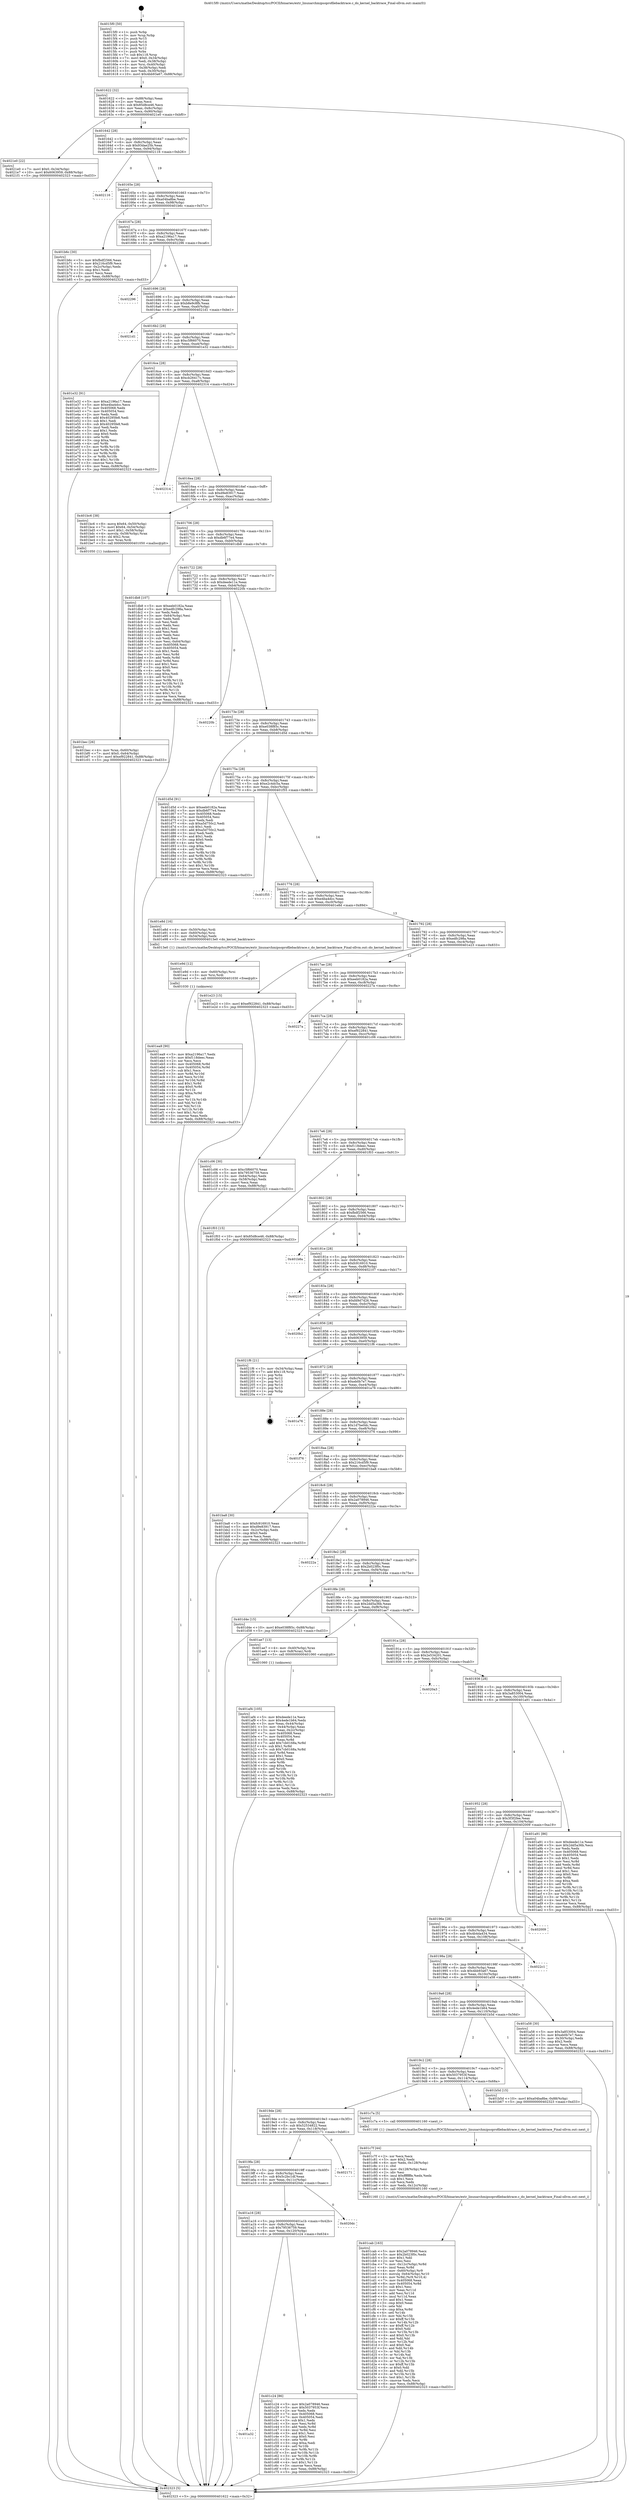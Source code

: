 digraph "0x4015f0" {
  label = "0x4015f0 (/mnt/c/Users/mathe/Desktop/tcc/POCII/binaries/extr_linuxarchmipsoprofilebacktrace.c_do_kernel_backtrace_Final-ollvm.out::main(0))"
  labelloc = "t"
  node[shape=record]

  Entry [label="",width=0.3,height=0.3,shape=circle,fillcolor=black,style=filled]
  "0x401622" [label="{
     0x401622 [32]\l
     | [instrs]\l
     &nbsp;&nbsp;0x401622 \<+6\>: mov -0x88(%rbp),%eax\l
     &nbsp;&nbsp;0x401628 \<+2\>: mov %eax,%ecx\l
     &nbsp;&nbsp;0x40162a \<+6\>: sub $0x85d8ce46,%ecx\l
     &nbsp;&nbsp;0x401630 \<+6\>: mov %eax,-0x8c(%rbp)\l
     &nbsp;&nbsp;0x401636 \<+6\>: mov %ecx,-0x90(%rbp)\l
     &nbsp;&nbsp;0x40163c \<+6\>: je 00000000004021e0 \<main+0xbf0\>\l
  }"]
  "0x4021e0" [label="{
     0x4021e0 [22]\l
     | [instrs]\l
     &nbsp;&nbsp;0x4021e0 \<+7\>: movl $0x0,-0x34(%rbp)\l
     &nbsp;&nbsp;0x4021e7 \<+10\>: movl $0x6063959,-0x88(%rbp)\l
     &nbsp;&nbsp;0x4021f1 \<+5\>: jmp 0000000000402323 \<main+0xd33\>\l
  }"]
  "0x401642" [label="{
     0x401642 [28]\l
     | [instrs]\l
     &nbsp;&nbsp;0x401642 \<+5\>: jmp 0000000000401647 \<main+0x57\>\l
     &nbsp;&nbsp;0x401647 \<+6\>: mov -0x8c(%rbp),%eax\l
     &nbsp;&nbsp;0x40164d \<+5\>: sub $0x93dae25b,%eax\l
     &nbsp;&nbsp;0x401652 \<+6\>: mov %eax,-0x94(%rbp)\l
     &nbsp;&nbsp;0x401658 \<+6\>: je 0000000000402116 \<main+0xb26\>\l
  }"]
  Exit [label="",width=0.3,height=0.3,shape=circle,fillcolor=black,style=filled,peripheries=2]
  "0x402116" [label="{
     0x402116\l
  }", style=dashed]
  "0x40165e" [label="{
     0x40165e [28]\l
     | [instrs]\l
     &nbsp;&nbsp;0x40165e \<+5\>: jmp 0000000000401663 \<main+0x73\>\l
     &nbsp;&nbsp;0x401663 \<+6\>: mov -0x8c(%rbp),%eax\l
     &nbsp;&nbsp;0x401669 \<+5\>: sub $0xa04ba8be,%eax\l
     &nbsp;&nbsp;0x40166e \<+6\>: mov %eax,-0x98(%rbp)\l
     &nbsp;&nbsp;0x401674 \<+6\>: je 0000000000401b6c \<main+0x57c\>\l
  }"]
  "0x401ea9" [label="{
     0x401ea9 [90]\l
     | [instrs]\l
     &nbsp;&nbsp;0x401ea9 \<+5\>: mov $0xa2196a17,%edx\l
     &nbsp;&nbsp;0x401eae \<+5\>: mov $0xf118deec,%eax\l
     &nbsp;&nbsp;0x401eb3 \<+2\>: xor %ecx,%ecx\l
     &nbsp;&nbsp;0x401eb5 \<+8\>: mov 0x405068,%r8d\l
     &nbsp;&nbsp;0x401ebd \<+8\>: mov 0x405054,%r9d\l
     &nbsp;&nbsp;0x401ec5 \<+3\>: sub $0x1,%ecx\l
     &nbsp;&nbsp;0x401ec8 \<+3\>: mov %r8d,%r10d\l
     &nbsp;&nbsp;0x401ecb \<+3\>: add %ecx,%r10d\l
     &nbsp;&nbsp;0x401ece \<+4\>: imul %r10d,%r8d\l
     &nbsp;&nbsp;0x401ed2 \<+4\>: and $0x1,%r8d\l
     &nbsp;&nbsp;0x401ed6 \<+4\>: cmp $0x0,%r8d\l
     &nbsp;&nbsp;0x401eda \<+4\>: sete %r11b\l
     &nbsp;&nbsp;0x401ede \<+4\>: cmp $0xa,%r9d\l
     &nbsp;&nbsp;0x401ee2 \<+3\>: setl %bl\l
     &nbsp;&nbsp;0x401ee5 \<+3\>: mov %r11b,%r14b\l
     &nbsp;&nbsp;0x401ee8 \<+3\>: and %bl,%r14b\l
     &nbsp;&nbsp;0x401eeb \<+3\>: xor %bl,%r11b\l
     &nbsp;&nbsp;0x401eee \<+3\>: or %r11b,%r14b\l
     &nbsp;&nbsp;0x401ef1 \<+4\>: test $0x1,%r14b\l
     &nbsp;&nbsp;0x401ef5 \<+3\>: cmovne %eax,%edx\l
     &nbsp;&nbsp;0x401ef8 \<+6\>: mov %edx,-0x88(%rbp)\l
     &nbsp;&nbsp;0x401efe \<+5\>: jmp 0000000000402323 \<main+0xd33\>\l
  }"]
  "0x401b6c" [label="{
     0x401b6c [30]\l
     | [instrs]\l
     &nbsp;&nbsp;0x401b6c \<+5\>: mov $0xfbdf2566,%eax\l
     &nbsp;&nbsp;0x401b71 \<+5\>: mov $0x216cd5f9,%ecx\l
     &nbsp;&nbsp;0x401b76 \<+3\>: mov -0x2c(%rbp),%edx\l
     &nbsp;&nbsp;0x401b79 \<+3\>: cmp $0x1,%edx\l
     &nbsp;&nbsp;0x401b7c \<+3\>: cmovl %ecx,%eax\l
     &nbsp;&nbsp;0x401b7f \<+6\>: mov %eax,-0x88(%rbp)\l
     &nbsp;&nbsp;0x401b85 \<+5\>: jmp 0000000000402323 \<main+0xd33\>\l
  }"]
  "0x40167a" [label="{
     0x40167a [28]\l
     | [instrs]\l
     &nbsp;&nbsp;0x40167a \<+5\>: jmp 000000000040167f \<main+0x8f\>\l
     &nbsp;&nbsp;0x40167f \<+6\>: mov -0x8c(%rbp),%eax\l
     &nbsp;&nbsp;0x401685 \<+5\>: sub $0xa2196a17,%eax\l
     &nbsp;&nbsp;0x40168a \<+6\>: mov %eax,-0x9c(%rbp)\l
     &nbsp;&nbsp;0x401690 \<+6\>: je 0000000000402296 \<main+0xca6\>\l
  }"]
  "0x401e9d" [label="{
     0x401e9d [12]\l
     | [instrs]\l
     &nbsp;&nbsp;0x401e9d \<+4\>: mov -0x60(%rbp),%rsi\l
     &nbsp;&nbsp;0x401ea1 \<+3\>: mov %rsi,%rdi\l
     &nbsp;&nbsp;0x401ea4 \<+5\>: call 0000000000401030 \<free@plt\>\l
     | [calls]\l
     &nbsp;&nbsp;0x401030 \{1\} (unknown)\l
  }"]
  "0x402296" [label="{
     0x402296\l
  }", style=dashed]
  "0x401696" [label="{
     0x401696 [28]\l
     | [instrs]\l
     &nbsp;&nbsp;0x401696 \<+5\>: jmp 000000000040169b \<main+0xab\>\l
     &nbsp;&nbsp;0x40169b \<+6\>: mov -0x8c(%rbp),%eax\l
     &nbsp;&nbsp;0x4016a1 \<+5\>: sub $0xb8e9c8fb,%eax\l
     &nbsp;&nbsp;0x4016a6 \<+6\>: mov %eax,-0xa0(%rbp)\l
     &nbsp;&nbsp;0x4016ac \<+6\>: je 00000000004021d1 \<main+0xbe1\>\l
  }"]
  "0x401cab" [label="{
     0x401cab [163]\l
     | [instrs]\l
     &nbsp;&nbsp;0x401cab \<+5\>: mov $0x2a078946,%ecx\l
     &nbsp;&nbsp;0x401cb0 \<+5\>: mov $0x2b023f0c,%edx\l
     &nbsp;&nbsp;0x401cb5 \<+3\>: mov $0x1,%dil\l
     &nbsp;&nbsp;0x401cb8 \<+2\>: xor %esi,%esi\l
     &nbsp;&nbsp;0x401cba \<+7\>: mov -0x12c(%rbp),%r8d\l
     &nbsp;&nbsp;0x401cc1 \<+4\>: imul %eax,%r8d\l
     &nbsp;&nbsp;0x401cc5 \<+4\>: mov -0x60(%rbp),%r9\l
     &nbsp;&nbsp;0x401cc9 \<+4\>: movslq -0x64(%rbp),%r10\l
     &nbsp;&nbsp;0x401ccd \<+4\>: mov %r8d,(%r9,%r10,4)\l
     &nbsp;&nbsp;0x401cd1 \<+7\>: mov 0x405068,%eax\l
     &nbsp;&nbsp;0x401cd8 \<+8\>: mov 0x405054,%r8d\l
     &nbsp;&nbsp;0x401ce0 \<+3\>: sub $0x1,%esi\l
     &nbsp;&nbsp;0x401ce3 \<+3\>: mov %eax,%r11d\l
     &nbsp;&nbsp;0x401ce6 \<+3\>: add %esi,%r11d\l
     &nbsp;&nbsp;0x401ce9 \<+4\>: imul %r11d,%eax\l
     &nbsp;&nbsp;0x401ced \<+3\>: and $0x1,%eax\l
     &nbsp;&nbsp;0x401cf0 \<+3\>: cmp $0x0,%eax\l
     &nbsp;&nbsp;0x401cf3 \<+3\>: sete %bl\l
     &nbsp;&nbsp;0x401cf6 \<+4\>: cmp $0xa,%r8d\l
     &nbsp;&nbsp;0x401cfa \<+4\>: setl %r14b\l
     &nbsp;&nbsp;0x401cfe \<+3\>: mov %bl,%r15b\l
     &nbsp;&nbsp;0x401d01 \<+4\>: xor $0xff,%r15b\l
     &nbsp;&nbsp;0x401d05 \<+3\>: mov %r14b,%r12b\l
     &nbsp;&nbsp;0x401d08 \<+4\>: xor $0xff,%r12b\l
     &nbsp;&nbsp;0x401d0c \<+4\>: xor $0x0,%dil\l
     &nbsp;&nbsp;0x401d10 \<+3\>: mov %r15b,%r13b\l
     &nbsp;&nbsp;0x401d13 \<+4\>: and $0x0,%r13b\l
     &nbsp;&nbsp;0x401d17 \<+3\>: and %dil,%bl\l
     &nbsp;&nbsp;0x401d1a \<+3\>: mov %r12b,%al\l
     &nbsp;&nbsp;0x401d1d \<+2\>: and $0x0,%al\l
     &nbsp;&nbsp;0x401d1f \<+3\>: and %dil,%r14b\l
     &nbsp;&nbsp;0x401d22 \<+3\>: or %bl,%r13b\l
     &nbsp;&nbsp;0x401d25 \<+3\>: or %r14b,%al\l
     &nbsp;&nbsp;0x401d28 \<+3\>: xor %al,%r13b\l
     &nbsp;&nbsp;0x401d2b \<+3\>: or %r12b,%r15b\l
     &nbsp;&nbsp;0x401d2e \<+4\>: xor $0xff,%r15b\l
     &nbsp;&nbsp;0x401d32 \<+4\>: or $0x0,%dil\l
     &nbsp;&nbsp;0x401d36 \<+3\>: and %dil,%r15b\l
     &nbsp;&nbsp;0x401d39 \<+3\>: or %r15b,%r13b\l
     &nbsp;&nbsp;0x401d3c \<+4\>: test $0x1,%r13b\l
     &nbsp;&nbsp;0x401d40 \<+3\>: cmovne %edx,%ecx\l
     &nbsp;&nbsp;0x401d43 \<+6\>: mov %ecx,-0x88(%rbp)\l
     &nbsp;&nbsp;0x401d49 \<+5\>: jmp 0000000000402323 \<main+0xd33\>\l
  }"]
  "0x4021d1" [label="{
     0x4021d1\l
  }", style=dashed]
  "0x4016b2" [label="{
     0x4016b2 [28]\l
     | [instrs]\l
     &nbsp;&nbsp;0x4016b2 \<+5\>: jmp 00000000004016b7 \<main+0xc7\>\l
     &nbsp;&nbsp;0x4016b7 \<+6\>: mov -0x8c(%rbp),%eax\l
     &nbsp;&nbsp;0x4016bd \<+5\>: sub $0xc5f66070,%eax\l
     &nbsp;&nbsp;0x4016c2 \<+6\>: mov %eax,-0xa4(%rbp)\l
     &nbsp;&nbsp;0x4016c8 \<+6\>: je 0000000000401e32 \<main+0x842\>\l
  }"]
  "0x401c7f" [label="{
     0x401c7f [44]\l
     | [instrs]\l
     &nbsp;&nbsp;0x401c7f \<+2\>: xor %ecx,%ecx\l
     &nbsp;&nbsp;0x401c81 \<+5\>: mov $0x2,%edx\l
     &nbsp;&nbsp;0x401c86 \<+6\>: mov %edx,-0x128(%rbp)\l
     &nbsp;&nbsp;0x401c8c \<+1\>: cltd\l
     &nbsp;&nbsp;0x401c8d \<+6\>: mov -0x128(%rbp),%esi\l
     &nbsp;&nbsp;0x401c93 \<+2\>: idiv %esi\l
     &nbsp;&nbsp;0x401c95 \<+6\>: imul $0xfffffffe,%edx,%edx\l
     &nbsp;&nbsp;0x401c9b \<+3\>: sub $0x1,%ecx\l
     &nbsp;&nbsp;0x401c9e \<+2\>: sub %ecx,%edx\l
     &nbsp;&nbsp;0x401ca0 \<+6\>: mov %edx,-0x12c(%rbp)\l
     &nbsp;&nbsp;0x401ca6 \<+5\>: call 0000000000401160 \<next_i\>\l
     | [calls]\l
     &nbsp;&nbsp;0x401160 \{1\} (/mnt/c/Users/mathe/Desktop/tcc/POCII/binaries/extr_linuxarchmipsoprofilebacktrace.c_do_kernel_backtrace_Final-ollvm.out::next_i)\l
  }"]
  "0x401e32" [label="{
     0x401e32 [91]\l
     | [instrs]\l
     &nbsp;&nbsp;0x401e32 \<+5\>: mov $0xa2196a17,%eax\l
     &nbsp;&nbsp;0x401e37 \<+5\>: mov $0xe4ba4dcc,%ecx\l
     &nbsp;&nbsp;0x401e3c \<+7\>: mov 0x405068,%edx\l
     &nbsp;&nbsp;0x401e43 \<+7\>: mov 0x405054,%esi\l
     &nbsp;&nbsp;0x401e4a \<+2\>: mov %edx,%edi\l
     &nbsp;&nbsp;0x401e4c \<+6\>: add $0x40295fe8,%edi\l
     &nbsp;&nbsp;0x401e52 \<+3\>: sub $0x1,%edi\l
     &nbsp;&nbsp;0x401e55 \<+6\>: sub $0x40295fe8,%edi\l
     &nbsp;&nbsp;0x401e5b \<+3\>: imul %edi,%edx\l
     &nbsp;&nbsp;0x401e5e \<+3\>: and $0x1,%edx\l
     &nbsp;&nbsp;0x401e61 \<+3\>: cmp $0x0,%edx\l
     &nbsp;&nbsp;0x401e64 \<+4\>: sete %r8b\l
     &nbsp;&nbsp;0x401e68 \<+3\>: cmp $0xa,%esi\l
     &nbsp;&nbsp;0x401e6b \<+4\>: setl %r9b\l
     &nbsp;&nbsp;0x401e6f \<+3\>: mov %r8b,%r10b\l
     &nbsp;&nbsp;0x401e72 \<+3\>: and %r9b,%r10b\l
     &nbsp;&nbsp;0x401e75 \<+3\>: xor %r9b,%r8b\l
     &nbsp;&nbsp;0x401e78 \<+3\>: or %r8b,%r10b\l
     &nbsp;&nbsp;0x401e7b \<+4\>: test $0x1,%r10b\l
     &nbsp;&nbsp;0x401e7f \<+3\>: cmovne %ecx,%eax\l
     &nbsp;&nbsp;0x401e82 \<+6\>: mov %eax,-0x88(%rbp)\l
     &nbsp;&nbsp;0x401e88 \<+5\>: jmp 0000000000402323 \<main+0xd33\>\l
  }"]
  "0x4016ce" [label="{
     0x4016ce [28]\l
     | [instrs]\l
     &nbsp;&nbsp;0x4016ce \<+5\>: jmp 00000000004016d3 \<main+0xe3\>\l
     &nbsp;&nbsp;0x4016d3 \<+6\>: mov -0x8c(%rbp),%eax\l
     &nbsp;&nbsp;0x4016d9 \<+5\>: sub $0xcb26417c,%eax\l
     &nbsp;&nbsp;0x4016de \<+6\>: mov %eax,-0xa8(%rbp)\l
     &nbsp;&nbsp;0x4016e4 \<+6\>: je 0000000000402314 \<main+0xd24\>\l
  }"]
  "0x401a32" [label="{
     0x401a32\l
  }", style=dashed]
  "0x402314" [label="{
     0x402314\l
  }", style=dashed]
  "0x4016ea" [label="{
     0x4016ea [28]\l
     | [instrs]\l
     &nbsp;&nbsp;0x4016ea \<+5\>: jmp 00000000004016ef \<main+0xff\>\l
     &nbsp;&nbsp;0x4016ef \<+6\>: mov -0x8c(%rbp),%eax\l
     &nbsp;&nbsp;0x4016f5 \<+5\>: sub $0xd9e83917,%eax\l
     &nbsp;&nbsp;0x4016fa \<+6\>: mov %eax,-0xac(%rbp)\l
     &nbsp;&nbsp;0x401700 \<+6\>: je 0000000000401bc6 \<main+0x5d6\>\l
  }"]
  "0x401c24" [label="{
     0x401c24 [86]\l
     | [instrs]\l
     &nbsp;&nbsp;0x401c24 \<+5\>: mov $0x2a078946,%eax\l
     &nbsp;&nbsp;0x401c29 \<+5\>: mov $0x5037953f,%ecx\l
     &nbsp;&nbsp;0x401c2e \<+2\>: xor %edx,%edx\l
     &nbsp;&nbsp;0x401c30 \<+7\>: mov 0x405068,%esi\l
     &nbsp;&nbsp;0x401c37 \<+7\>: mov 0x405054,%edi\l
     &nbsp;&nbsp;0x401c3e \<+3\>: sub $0x1,%edx\l
     &nbsp;&nbsp;0x401c41 \<+3\>: mov %esi,%r8d\l
     &nbsp;&nbsp;0x401c44 \<+3\>: add %edx,%r8d\l
     &nbsp;&nbsp;0x401c47 \<+4\>: imul %r8d,%esi\l
     &nbsp;&nbsp;0x401c4b \<+3\>: and $0x1,%esi\l
     &nbsp;&nbsp;0x401c4e \<+3\>: cmp $0x0,%esi\l
     &nbsp;&nbsp;0x401c51 \<+4\>: sete %r9b\l
     &nbsp;&nbsp;0x401c55 \<+3\>: cmp $0xa,%edi\l
     &nbsp;&nbsp;0x401c58 \<+4\>: setl %r10b\l
     &nbsp;&nbsp;0x401c5c \<+3\>: mov %r9b,%r11b\l
     &nbsp;&nbsp;0x401c5f \<+3\>: and %r10b,%r11b\l
     &nbsp;&nbsp;0x401c62 \<+3\>: xor %r10b,%r9b\l
     &nbsp;&nbsp;0x401c65 \<+3\>: or %r9b,%r11b\l
     &nbsp;&nbsp;0x401c68 \<+4\>: test $0x1,%r11b\l
     &nbsp;&nbsp;0x401c6c \<+3\>: cmovne %ecx,%eax\l
     &nbsp;&nbsp;0x401c6f \<+6\>: mov %eax,-0x88(%rbp)\l
     &nbsp;&nbsp;0x401c75 \<+5\>: jmp 0000000000402323 \<main+0xd33\>\l
  }"]
  "0x401bc6" [label="{
     0x401bc6 [38]\l
     | [instrs]\l
     &nbsp;&nbsp;0x401bc6 \<+8\>: movq $0x64,-0x50(%rbp)\l
     &nbsp;&nbsp;0x401bce \<+7\>: movl $0x64,-0x54(%rbp)\l
     &nbsp;&nbsp;0x401bd5 \<+7\>: movl $0x1,-0x58(%rbp)\l
     &nbsp;&nbsp;0x401bdc \<+4\>: movslq -0x58(%rbp),%rax\l
     &nbsp;&nbsp;0x401be0 \<+4\>: shl $0x2,%rax\l
     &nbsp;&nbsp;0x401be4 \<+3\>: mov %rax,%rdi\l
     &nbsp;&nbsp;0x401be7 \<+5\>: call 0000000000401050 \<malloc@plt\>\l
     | [calls]\l
     &nbsp;&nbsp;0x401050 \{1\} (unknown)\l
  }"]
  "0x401706" [label="{
     0x401706 [28]\l
     | [instrs]\l
     &nbsp;&nbsp;0x401706 \<+5\>: jmp 000000000040170b \<main+0x11b\>\l
     &nbsp;&nbsp;0x40170b \<+6\>: mov -0x8c(%rbp),%eax\l
     &nbsp;&nbsp;0x401711 \<+5\>: sub $0xdb6f77e4,%eax\l
     &nbsp;&nbsp;0x401716 \<+6\>: mov %eax,-0xb0(%rbp)\l
     &nbsp;&nbsp;0x40171c \<+6\>: je 0000000000401db8 \<main+0x7c8\>\l
  }"]
  "0x401a16" [label="{
     0x401a16 [28]\l
     | [instrs]\l
     &nbsp;&nbsp;0x401a16 \<+5\>: jmp 0000000000401a1b \<main+0x42b\>\l
     &nbsp;&nbsp;0x401a1b \<+6\>: mov -0x8c(%rbp),%eax\l
     &nbsp;&nbsp;0x401a21 \<+5\>: sub $0x79536759,%eax\l
     &nbsp;&nbsp;0x401a26 \<+6\>: mov %eax,-0x120(%rbp)\l
     &nbsp;&nbsp;0x401a2c \<+6\>: je 0000000000401c24 \<main+0x634\>\l
  }"]
  "0x401db8" [label="{
     0x401db8 [107]\l
     | [instrs]\l
     &nbsp;&nbsp;0x401db8 \<+5\>: mov $0xeeb0182a,%eax\l
     &nbsp;&nbsp;0x401dbd \<+5\>: mov $0xedfc298a,%ecx\l
     &nbsp;&nbsp;0x401dc2 \<+2\>: xor %edx,%edx\l
     &nbsp;&nbsp;0x401dc4 \<+3\>: mov -0x64(%rbp),%esi\l
     &nbsp;&nbsp;0x401dc7 \<+2\>: mov %edx,%edi\l
     &nbsp;&nbsp;0x401dc9 \<+2\>: sub %esi,%edi\l
     &nbsp;&nbsp;0x401dcb \<+2\>: mov %edx,%esi\l
     &nbsp;&nbsp;0x401dcd \<+3\>: sub $0x1,%esi\l
     &nbsp;&nbsp;0x401dd0 \<+2\>: add %esi,%edi\l
     &nbsp;&nbsp;0x401dd2 \<+2\>: mov %edx,%esi\l
     &nbsp;&nbsp;0x401dd4 \<+2\>: sub %edi,%esi\l
     &nbsp;&nbsp;0x401dd6 \<+3\>: mov %esi,-0x64(%rbp)\l
     &nbsp;&nbsp;0x401dd9 \<+7\>: mov 0x405068,%esi\l
     &nbsp;&nbsp;0x401de0 \<+7\>: mov 0x405054,%edi\l
     &nbsp;&nbsp;0x401de7 \<+3\>: sub $0x1,%edx\l
     &nbsp;&nbsp;0x401dea \<+3\>: mov %esi,%r8d\l
     &nbsp;&nbsp;0x401ded \<+3\>: add %edx,%r8d\l
     &nbsp;&nbsp;0x401df0 \<+4\>: imul %r8d,%esi\l
     &nbsp;&nbsp;0x401df4 \<+3\>: and $0x1,%esi\l
     &nbsp;&nbsp;0x401df7 \<+3\>: cmp $0x0,%esi\l
     &nbsp;&nbsp;0x401dfa \<+4\>: sete %r9b\l
     &nbsp;&nbsp;0x401dfe \<+3\>: cmp $0xa,%edi\l
     &nbsp;&nbsp;0x401e01 \<+4\>: setl %r10b\l
     &nbsp;&nbsp;0x401e05 \<+3\>: mov %r9b,%r11b\l
     &nbsp;&nbsp;0x401e08 \<+3\>: and %r10b,%r11b\l
     &nbsp;&nbsp;0x401e0b \<+3\>: xor %r10b,%r9b\l
     &nbsp;&nbsp;0x401e0e \<+3\>: or %r9b,%r11b\l
     &nbsp;&nbsp;0x401e11 \<+4\>: test $0x1,%r11b\l
     &nbsp;&nbsp;0x401e15 \<+3\>: cmovne %ecx,%eax\l
     &nbsp;&nbsp;0x401e18 \<+6\>: mov %eax,-0x88(%rbp)\l
     &nbsp;&nbsp;0x401e1e \<+5\>: jmp 0000000000402323 \<main+0xd33\>\l
  }"]
  "0x401722" [label="{
     0x401722 [28]\l
     | [instrs]\l
     &nbsp;&nbsp;0x401722 \<+5\>: jmp 0000000000401727 \<main+0x137\>\l
     &nbsp;&nbsp;0x401727 \<+6\>: mov -0x8c(%rbp),%eax\l
     &nbsp;&nbsp;0x40172d \<+5\>: sub $0xdeede11e,%eax\l
     &nbsp;&nbsp;0x401732 \<+6\>: mov %eax,-0xb4(%rbp)\l
     &nbsp;&nbsp;0x401738 \<+6\>: je 000000000040220b \<main+0xc1b\>\l
  }"]
  "0x4020dc" [label="{
     0x4020dc\l
  }", style=dashed]
  "0x40220b" [label="{
     0x40220b\l
  }", style=dashed]
  "0x40173e" [label="{
     0x40173e [28]\l
     | [instrs]\l
     &nbsp;&nbsp;0x40173e \<+5\>: jmp 0000000000401743 \<main+0x153\>\l
     &nbsp;&nbsp;0x401743 \<+6\>: mov -0x8c(%rbp),%eax\l
     &nbsp;&nbsp;0x401749 \<+5\>: sub $0xe038f85c,%eax\l
     &nbsp;&nbsp;0x40174e \<+6\>: mov %eax,-0xb8(%rbp)\l
     &nbsp;&nbsp;0x401754 \<+6\>: je 0000000000401d5d \<main+0x76d\>\l
  }"]
  "0x4019fa" [label="{
     0x4019fa [28]\l
     | [instrs]\l
     &nbsp;&nbsp;0x4019fa \<+5\>: jmp 00000000004019ff \<main+0x40f\>\l
     &nbsp;&nbsp;0x4019ff \<+6\>: mov -0x8c(%rbp),%eax\l
     &nbsp;&nbsp;0x401a05 \<+5\>: sub $0x5c2bc1df,%eax\l
     &nbsp;&nbsp;0x401a0a \<+6\>: mov %eax,-0x11c(%rbp)\l
     &nbsp;&nbsp;0x401a10 \<+6\>: je 00000000004020dc \<main+0xaec\>\l
  }"]
  "0x401d5d" [label="{
     0x401d5d [91]\l
     | [instrs]\l
     &nbsp;&nbsp;0x401d5d \<+5\>: mov $0xeeb0182a,%eax\l
     &nbsp;&nbsp;0x401d62 \<+5\>: mov $0xdb6f77e4,%ecx\l
     &nbsp;&nbsp;0x401d67 \<+7\>: mov 0x405068,%edx\l
     &nbsp;&nbsp;0x401d6e \<+7\>: mov 0x405054,%esi\l
     &nbsp;&nbsp;0x401d75 \<+2\>: mov %edx,%edi\l
     &nbsp;&nbsp;0x401d77 \<+6\>: sub $0xa5d750c2,%edi\l
     &nbsp;&nbsp;0x401d7d \<+3\>: sub $0x1,%edi\l
     &nbsp;&nbsp;0x401d80 \<+6\>: add $0xa5d750c2,%edi\l
     &nbsp;&nbsp;0x401d86 \<+3\>: imul %edi,%edx\l
     &nbsp;&nbsp;0x401d89 \<+3\>: and $0x1,%edx\l
     &nbsp;&nbsp;0x401d8c \<+3\>: cmp $0x0,%edx\l
     &nbsp;&nbsp;0x401d8f \<+4\>: sete %r8b\l
     &nbsp;&nbsp;0x401d93 \<+3\>: cmp $0xa,%esi\l
     &nbsp;&nbsp;0x401d96 \<+4\>: setl %r9b\l
     &nbsp;&nbsp;0x401d9a \<+3\>: mov %r8b,%r10b\l
     &nbsp;&nbsp;0x401d9d \<+3\>: and %r9b,%r10b\l
     &nbsp;&nbsp;0x401da0 \<+3\>: xor %r9b,%r8b\l
     &nbsp;&nbsp;0x401da3 \<+3\>: or %r8b,%r10b\l
     &nbsp;&nbsp;0x401da6 \<+4\>: test $0x1,%r10b\l
     &nbsp;&nbsp;0x401daa \<+3\>: cmovne %ecx,%eax\l
     &nbsp;&nbsp;0x401dad \<+6\>: mov %eax,-0x88(%rbp)\l
     &nbsp;&nbsp;0x401db3 \<+5\>: jmp 0000000000402323 \<main+0xd33\>\l
  }"]
  "0x40175a" [label="{
     0x40175a [28]\l
     | [instrs]\l
     &nbsp;&nbsp;0x40175a \<+5\>: jmp 000000000040175f \<main+0x16f\>\l
     &nbsp;&nbsp;0x40175f \<+6\>: mov -0x8c(%rbp),%eax\l
     &nbsp;&nbsp;0x401765 \<+5\>: sub $0xe2c4dc5a,%eax\l
     &nbsp;&nbsp;0x40176a \<+6\>: mov %eax,-0xbc(%rbp)\l
     &nbsp;&nbsp;0x401770 \<+6\>: je 0000000000401f55 \<main+0x965\>\l
  }"]
  "0x402171" [label="{
     0x402171\l
  }", style=dashed]
  "0x401f55" [label="{
     0x401f55\l
  }", style=dashed]
  "0x401776" [label="{
     0x401776 [28]\l
     | [instrs]\l
     &nbsp;&nbsp;0x401776 \<+5\>: jmp 000000000040177b \<main+0x18b\>\l
     &nbsp;&nbsp;0x40177b \<+6\>: mov -0x8c(%rbp),%eax\l
     &nbsp;&nbsp;0x401781 \<+5\>: sub $0xe4ba4dcc,%eax\l
     &nbsp;&nbsp;0x401786 \<+6\>: mov %eax,-0xc0(%rbp)\l
     &nbsp;&nbsp;0x40178c \<+6\>: je 0000000000401e8d \<main+0x89d\>\l
  }"]
  "0x4019de" [label="{
     0x4019de [28]\l
     | [instrs]\l
     &nbsp;&nbsp;0x4019de \<+5\>: jmp 00000000004019e3 \<main+0x3f3\>\l
     &nbsp;&nbsp;0x4019e3 \<+6\>: mov -0x8c(%rbp),%eax\l
     &nbsp;&nbsp;0x4019e9 \<+5\>: sub $0x52534822,%eax\l
     &nbsp;&nbsp;0x4019ee \<+6\>: mov %eax,-0x118(%rbp)\l
     &nbsp;&nbsp;0x4019f4 \<+6\>: je 0000000000402171 \<main+0xb81\>\l
  }"]
  "0x401e8d" [label="{
     0x401e8d [16]\l
     | [instrs]\l
     &nbsp;&nbsp;0x401e8d \<+4\>: mov -0x50(%rbp),%rdi\l
     &nbsp;&nbsp;0x401e91 \<+4\>: mov -0x60(%rbp),%rsi\l
     &nbsp;&nbsp;0x401e95 \<+3\>: mov -0x54(%rbp),%edx\l
     &nbsp;&nbsp;0x401e98 \<+5\>: call 00000000004013e0 \<do_kernel_backtrace\>\l
     | [calls]\l
     &nbsp;&nbsp;0x4013e0 \{1\} (/mnt/c/Users/mathe/Desktop/tcc/POCII/binaries/extr_linuxarchmipsoprofilebacktrace.c_do_kernel_backtrace_Final-ollvm.out::do_kernel_backtrace)\l
  }"]
  "0x401792" [label="{
     0x401792 [28]\l
     | [instrs]\l
     &nbsp;&nbsp;0x401792 \<+5\>: jmp 0000000000401797 \<main+0x1a7\>\l
     &nbsp;&nbsp;0x401797 \<+6\>: mov -0x8c(%rbp),%eax\l
     &nbsp;&nbsp;0x40179d \<+5\>: sub $0xedfc298a,%eax\l
     &nbsp;&nbsp;0x4017a2 \<+6\>: mov %eax,-0xc4(%rbp)\l
     &nbsp;&nbsp;0x4017a8 \<+6\>: je 0000000000401e23 \<main+0x833\>\l
  }"]
  "0x401c7a" [label="{
     0x401c7a [5]\l
     | [instrs]\l
     &nbsp;&nbsp;0x401c7a \<+5\>: call 0000000000401160 \<next_i\>\l
     | [calls]\l
     &nbsp;&nbsp;0x401160 \{1\} (/mnt/c/Users/mathe/Desktop/tcc/POCII/binaries/extr_linuxarchmipsoprofilebacktrace.c_do_kernel_backtrace_Final-ollvm.out::next_i)\l
  }"]
  "0x401e23" [label="{
     0x401e23 [15]\l
     | [instrs]\l
     &nbsp;&nbsp;0x401e23 \<+10\>: movl $0xef922841,-0x88(%rbp)\l
     &nbsp;&nbsp;0x401e2d \<+5\>: jmp 0000000000402323 \<main+0xd33\>\l
  }"]
  "0x4017ae" [label="{
     0x4017ae [28]\l
     | [instrs]\l
     &nbsp;&nbsp;0x4017ae \<+5\>: jmp 00000000004017b3 \<main+0x1c3\>\l
     &nbsp;&nbsp;0x4017b3 \<+6\>: mov -0x8c(%rbp),%eax\l
     &nbsp;&nbsp;0x4017b9 \<+5\>: sub $0xeeb0182a,%eax\l
     &nbsp;&nbsp;0x4017be \<+6\>: mov %eax,-0xc8(%rbp)\l
     &nbsp;&nbsp;0x4017c4 \<+6\>: je 000000000040227a \<main+0xc8a\>\l
  }"]
  "0x401bec" [label="{
     0x401bec [26]\l
     | [instrs]\l
     &nbsp;&nbsp;0x401bec \<+4\>: mov %rax,-0x60(%rbp)\l
     &nbsp;&nbsp;0x401bf0 \<+7\>: movl $0x0,-0x64(%rbp)\l
     &nbsp;&nbsp;0x401bf7 \<+10\>: movl $0xef922841,-0x88(%rbp)\l
     &nbsp;&nbsp;0x401c01 \<+5\>: jmp 0000000000402323 \<main+0xd33\>\l
  }"]
  "0x40227a" [label="{
     0x40227a\l
  }", style=dashed]
  "0x4017ca" [label="{
     0x4017ca [28]\l
     | [instrs]\l
     &nbsp;&nbsp;0x4017ca \<+5\>: jmp 00000000004017cf \<main+0x1df\>\l
     &nbsp;&nbsp;0x4017cf \<+6\>: mov -0x8c(%rbp),%eax\l
     &nbsp;&nbsp;0x4017d5 \<+5\>: sub $0xef922841,%eax\l
     &nbsp;&nbsp;0x4017da \<+6\>: mov %eax,-0xcc(%rbp)\l
     &nbsp;&nbsp;0x4017e0 \<+6\>: je 0000000000401c06 \<main+0x616\>\l
  }"]
  "0x4019c2" [label="{
     0x4019c2 [28]\l
     | [instrs]\l
     &nbsp;&nbsp;0x4019c2 \<+5\>: jmp 00000000004019c7 \<main+0x3d7\>\l
     &nbsp;&nbsp;0x4019c7 \<+6\>: mov -0x8c(%rbp),%eax\l
     &nbsp;&nbsp;0x4019cd \<+5\>: sub $0x5037953f,%eax\l
     &nbsp;&nbsp;0x4019d2 \<+6\>: mov %eax,-0x114(%rbp)\l
     &nbsp;&nbsp;0x4019d8 \<+6\>: je 0000000000401c7a \<main+0x68a\>\l
  }"]
  "0x401c06" [label="{
     0x401c06 [30]\l
     | [instrs]\l
     &nbsp;&nbsp;0x401c06 \<+5\>: mov $0xc5f66070,%eax\l
     &nbsp;&nbsp;0x401c0b \<+5\>: mov $0x79536759,%ecx\l
     &nbsp;&nbsp;0x401c10 \<+3\>: mov -0x64(%rbp),%edx\l
     &nbsp;&nbsp;0x401c13 \<+3\>: cmp -0x58(%rbp),%edx\l
     &nbsp;&nbsp;0x401c16 \<+3\>: cmovl %ecx,%eax\l
     &nbsp;&nbsp;0x401c19 \<+6\>: mov %eax,-0x88(%rbp)\l
     &nbsp;&nbsp;0x401c1f \<+5\>: jmp 0000000000402323 \<main+0xd33\>\l
  }"]
  "0x4017e6" [label="{
     0x4017e6 [28]\l
     | [instrs]\l
     &nbsp;&nbsp;0x4017e6 \<+5\>: jmp 00000000004017eb \<main+0x1fb\>\l
     &nbsp;&nbsp;0x4017eb \<+6\>: mov -0x8c(%rbp),%eax\l
     &nbsp;&nbsp;0x4017f1 \<+5\>: sub $0xf118deec,%eax\l
     &nbsp;&nbsp;0x4017f6 \<+6\>: mov %eax,-0xd0(%rbp)\l
     &nbsp;&nbsp;0x4017fc \<+6\>: je 0000000000401f03 \<main+0x913\>\l
  }"]
  "0x401b5d" [label="{
     0x401b5d [15]\l
     | [instrs]\l
     &nbsp;&nbsp;0x401b5d \<+10\>: movl $0xa04ba8be,-0x88(%rbp)\l
     &nbsp;&nbsp;0x401b67 \<+5\>: jmp 0000000000402323 \<main+0xd33\>\l
  }"]
  "0x401f03" [label="{
     0x401f03 [15]\l
     | [instrs]\l
     &nbsp;&nbsp;0x401f03 \<+10\>: movl $0x85d8ce46,-0x88(%rbp)\l
     &nbsp;&nbsp;0x401f0d \<+5\>: jmp 0000000000402323 \<main+0xd33\>\l
  }"]
  "0x401802" [label="{
     0x401802 [28]\l
     | [instrs]\l
     &nbsp;&nbsp;0x401802 \<+5\>: jmp 0000000000401807 \<main+0x217\>\l
     &nbsp;&nbsp;0x401807 \<+6\>: mov -0x8c(%rbp),%eax\l
     &nbsp;&nbsp;0x40180d \<+5\>: sub $0xfbdf2566,%eax\l
     &nbsp;&nbsp;0x401812 \<+6\>: mov %eax,-0xd4(%rbp)\l
     &nbsp;&nbsp;0x401818 \<+6\>: je 0000000000401b8a \<main+0x59a\>\l
  }"]
  "0x401af4" [label="{
     0x401af4 [105]\l
     | [instrs]\l
     &nbsp;&nbsp;0x401af4 \<+5\>: mov $0xdeede11e,%ecx\l
     &nbsp;&nbsp;0x401af9 \<+5\>: mov $0x4ede1b64,%edx\l
     &nbsp;&nbsp;0x401afe \<+3\>: mov %eax,-0x44(%rbp)\l
     &nbsp;&nbsp;0x401b01 \<+3\>: mov -0x44(%rbp),%eax\l
     &nbsp;&nbsp;0x401b04 \<+3\>: mov %eax,-0x2c(%rbp)\l
     &nbsp;&nbsp;0x401b07 \<+7\>: mov 0x405068,%eax\l
     &nbsp;&nbsp;0x401b0e \<+7\>: mov 0x405054,%esi\l
     &nbsp;&nbsp;0x401b15 \<+3\>: mov %eax,%r8d\l
     &nbsp;&nbsp;0x401b18 \<+7\>: add $0x7cb0168a,%r8d\l
     &nbsp;&nbsp;0x401b1f \<+4\>: sub $0x1,%r8d\l
     &nbsp;&nbsp;0x401b23 \<+7\>: sub $0x7cb0168a,%r8d\l
     &nbsp;&nbsp;0x401b2a \<+4\>: imul %r8d,%eax\l
     &nbsp;&nbsp;0x401b2e \<+3\>: and $0x1,%eax\l
     &nbsp;&nbsp;0x401b31 \<+3\>: cmp $0x0,%eax\l
     &nbsp;&nbsp;0x401b34 \<+4\>: sete %r9b\l
     &nbsp;&nbsp;0x401b38 \<+3\>: cmp $0xa,%esi\l
     &nbsp;&nbsp;0x401b3b \<+4\>: setl %r10b\l
     &nbsp;&nbsp;0x401b3f \<+3\>: mov %r9b,%r11b\l
     &nbsp;&nbsp;0x401b42 \<+3\>: and %r10b,%r11b\l
     &nbsp;&nbsp;0x401b45 \<+3\>: xor %r10b,%r9b\l
     &nbsp;&nbsp;0x401b48 \<+3\>: or %r9b,%r11b\l
     &nbsp;&nbsp;0x401b4b \<+4\>: test $0x1,%r11b\l
     &nbsp;&nbsp;0x401b4f \<+3\>: cmovne %edx,%ecx\l
     &nbsp;&nbsp;0x401b52 \<+6\>: mov %ecx,-0x88(%rbp)\l
     &nbsp;&nbsp;0x401b58 \<+5\>: jmp 0000000000402323 \<main+0xd33\>\l
  }"]
  "0x401b8a" [label="{
     0x401b8a\l
  }", style=dashed]
  "0x40181e" [label="{
     0x40181e [28]\l
     | [instrs]\l
     &nbsp;&nbsp;0x40181e \<+5\>: jmp 0000000000401823 \<main+0x233\>\l
     &nbsp;&nbsp;0x401823 \<+6\>: mov -0x8c(%rbp),%eax\l
     &nbsp;&nbsp;0x401829 \<+5\>: sub $0xfc916910,%eax\l
     &nbsp;&nbsp;0x40182e \<+6\>: mov %eax,-0xd8(%rbp)\l
     &nbsp;&nbsp;0x401834 \<+6\>: je 0000000000402107 \<main+0xb17\>\l
  }"]
  "0x4015f0" [label="{
     0x4015f0 [50]\l
     | [instrs]\l
     &nbsp;&nbsp;0x4015f0 \<+1\>: push %rbp\l
     &nbsp;&nbsp;0x4015f1 \<+3\>: mov %rsp,%rbp\l
     &nbsp;&nbsp;0x4015f4 \<+2\>: push %r15\l
     &nbsp;&nbsp;0x4015f6 \<+2\>: push %r14\l
     &nbsp;&nbsp;0x4015f8 \<+2\>: push %r13\l
     &nbsp;&nbsp;0x4015fa \<+2\>: push %r12\l
     &nbsp;&nbsp;0x4015fc \<+1\>: push %rbx\l
     &nbsp;&nbsp;0x4015fd \<+7\>: sub $0x118,%rsp\l
     &nbsp;&nbsp;0x401604 \<+7\>: movl $0x0,-0x34(%rbp)\l
     &nbsp;&nbsp;0x40160b \<+3\>: mov %edi,-0x38(%rbp)\l
     &nbsp;&nbsp;0x40160e \<+4\>: mov %rsi,-0x40(%rbp)\l
     &nbsp;&nbsp;0x401612 \<+3\>: mov -0x38(%rbp),%edi\l
     &nbsp;&nbsp;0x401615 \<+3\>: mov %edi,-0x30(%rbp)\l
     &nbsp;&nbsp;0x401618 \<+10\>: movl $0x4bb93a67,-0x88(%rbp)\l
  }"]
  "0x402107" [label="{
     0x402107\l
  }", style=dashed]
  "0x40183a" [label="{
     0x40183a [28]\l
     | [instrs]\l
     &nbsp;&nbsp;0x40183a \<+5\>: jmp 000000000040183f \<main+0x24f\>\l
     &nbsp;&nbsp;0x40183f \<+6\>: mov -0x8c(%rbp),%eax\l
     &nbsp;&nbsp;0x401845 \<+5\>: sub $0xfd9d7426,%eax\l
     &nbsp;&nbsp;0x40184a \<+6\>: mov %eax,-0xdc(%rbp)\l
     &nbsp;&nbsp;0x401850 \<+6\>: je 00000000004020b2 \<main+0xac2\>\l
  }"]
  "0x402323" [label="{
     0x402323 [5]\l
     | [instrs]\l
     &nbsp;&nbsp;0x402323 \<+5\>: jmp 0000000000401622 \<main+0x32\>\l
  }"]
  "0x4020b2" [label="{
     0x4020b2\l
  }", style=dashed]
  "0x401856" [label="{
     0x401856 [28]\l
     | [instrs]\l
     &nbsp;&nbsp;0x401856 \<+5\>: jmp 000000000040185b \<main+0x26b\>\l
     &nbsp;&nbsp;0x40185b \<+6\>: mov -0x8c(%rbp),%eax\l
     &nbsp;&nbsp;0x401861 \<+5\>: sub $0x6063959,%eax\l
     &nbsp;&nbsp;0x401866 \<+6\>: mov %eax,-0xe0(%rbp)\l
     &nbsp;&nbsp;0x40186c \<+6\>: je 00000000004021f6 \<main+0xc06\>\l
  }"]
  "0x4019a6" [label="{
     0x4019a6 [28]\l
     | [instrs]\l
     &nbsp;&nbsp;0x4019a6 \<+5\>: jmp 00000000004019ab \<main+0x3bb\>\l
     &nbsp;&nbsp;0x4019ab \<+6\>: mov -0x8c(%rbp),%eax\l
     &nbsp;&nbsp;0x4019b1 \<+5\>: sub $0x4ede1b64,%eax\l
     &nbsp;&nbsp;0x4019b6 \<+6\>: mov %eax,-0x110(%rbp)\l
     &nbsp;&nbsp;0x4019bc \<+6\>: je 0000000000401b5d \<main+0x56d\>\l
  }"]
  "0x4021f6" [label="{
     0x4021f6 [21]\l
     | [instrs]\l
     &nbsp;&nbsp;0x4021f6 \<+3\>: mov -0x34(%rbp),%eax\l
     &nbsp;&nbsp;0x4021f9 \<+7\>: add $0x118,%rsp\l
     &nbsp;&nbsp;0x402200 \<+1\>: pop %rbx\l
     &nbsp;&nbsp;0x402201 \<+2\>: pop %r12\l
     &nbsp;&nbsp;0x402203 \<+2\>: pop %r13\l
     &nbsp;&nbsp;0x402205 \<+2\>: pop %r14\l
     &nbsp;&nbsp;0x402207 \<+2\>: pop %r15\l
     &nbsp;&nbsp;0x402209 \<+1\>: pop %rbp\l
     &nbsp;&nbsp;0x40220a \<+1\>: ret\l
  }"]
  "0x401872" [label="{
     0x401872 [28]\l
     | [instrs]\l
     &nbsp;&nbsp;0x401872 \<+5\>: jmp 0000000000401877 \<main+0x287\>\l
     &nbsp;&nbsp;0x401877 \<+6\>: mov -0x8c(%rbp),%eax\l
     &nbsp;&nbsp;0x40187d \<+5\>: sub $0xeb0b7e7,%eax\l
     &nbsp;&nbsp;0x401882 \<+6\>: mov %eax,-0xe4(%rbp)\l
     &nbsp;&nbsp;0x401888 \<+6\>: je 0000000000401a76 \<main+0x486\>\l
  }"]
  "0x401a58" [label="{
     0x401a58 [30]\l
     | [instrs]\l
     &nbsp;&nbsp;0x401a58 \<+5\>: mov $0x3a853004,%eax\l
     &nbsp;&nbsp;0x401a5d \<+5\>: mov $0xeb0b7e7,%ecx\l
     &nbsp;&nbsp;0x401a62 \<+3\>: mov -0x30(%rbp),%edx\l
     &nbsp;&nbsp;0x401a65 \<+3\>: cmp $0x2,%edx\l
     &nbsp;&nbsp;0x401a68 \<+3\>: cmovne %ecx,%eax\l
     &nbsp;&nbsp;0x401a6b \<+6\>: mov %eax,-0x88(%rbp)\l
     &nbsp;&nbsp;0x401a71 \<+5\>: jmp 0000000000402323 \<main+0xd33\>\l
  }"]
  "0x401a76" [label="{
     0x401a76\l
  }", style=dashed]
  "0x40188e" [label="{
     0x40188e [28]\l
     | [instrs]\l
     &nbsp;&nbsp;0x40188e \<+5\>: jmp 0000000000401893 \<main+0x2a3\>\l
     &nbsp;&nbsp;0x401893 \<+6\>: mov -0x8c(%rbp),%eax\l
     &nbsp;&nbsp;0x401899 \<+5\>: sub $0x1d7be0dc,%eax\l
     &nbsp;&nbsp;0x40189e \<+6\>: mov %eax,-0xe8(%rbp)\l
     &nbsp;&nbsp;0x4018a4 \<+6\>: je 0000000000401f76 \<main+0x986\>\l
  }"]
  "0x40198a" [label="{
     0x40198a [28]\l
     | [instrs]\l
     &nbsp;&nbsp;0x40198a \<+5\>: jmp 000000000040198f \<main+0x39f\>\l
     &nbsp;&nbsp;0x40198f \<+6\>: mov -0x8c(%rbp),%eax\l
     &nbsp;&nbsp;0x401995 \<+5\>: sub $0x4bb93a67,%eax\l
     &nbsp;&nbsp;0x40199a \<+6\>: mov %eax,-0x10c(%rbp)\l
     &nbsp;&nbsp;0x4019a0 \<+6\>: je 0000000000401a58 \<main+0x468\>\l
  }"]
  "0x401f76" [label="{
     0x401f76\l
  }", style=dashed]
  "0x4018aa" [label="{
     0x4018aa [28]\l
     | [instrs]\l
     &nbsp;&nbsp;0x4018aa \<+5\>: jmp 00000000004018af \<main+0x2bf\>\l
     &nbsp;&nbsp;0x4018af \<+6\>: mov -0x8c(%rbp),%eax\l
     &nbsp;&nbsp;0x4018b5 \<+5\>: sub $0x216cd5f9,%eax\l
     &nbsp;&nbsp;0x4018ba \<+6\>: mov %eax,-0xec(%rbp)\l
     &nbsp;&nbsp;0x4018c0 \<+6\>: je 0000000000401ba8 \<main+0x5b8\>\l
  }"]
  "0x4022c1" [label="{
     0x4022c1\l
  }", style=dashed]
  "0x401ba8" [label="{
     0x401ba8 [30]\l
     | [instrs]\l
     &nbsp;&nbsp;0x401ba8 \<+5\>: mov $0xfc916910,%eax\l
     &nbsp;&nbsp;0x401bad \<+5\>: mov $0xd9e83917,%ecx\l
     &nbsp;&nbsp;0x401bb2 \<+3\>: mov -0x2c(%rbp),%edx\l
     &nbsp;&nbsp;0x401bb5 \<+3\>: cmp $0x0,%edx\l
     &nbsp;&nbsp;0x401bb8 \<+3\>: cmove %ecx,%eax\l
     &nbsp;&nbsp;0x401bbb \<+6\>: mov %eax,-0x88(%rbp)\l
     &nbsp;&nbsp;0x401bc1 \<+5\>: jmp 0000000000402323 \<main+0xd33\>\l
  }"]
  "0x4018c6" [label="{
     0x4018c6 [28]\l
     | [instrs]\l
     &nbsp;&nbsp;0x4018c6 \<+5\>: jmp 00000000004018cb \<main+0x2db\>\l
     &nbsp;&nbsp;0x4018cb \<+6\>: mov -0x8c(%rbp),%eax\l
     &nbsp;&nbsp;0x4018d1 \<+5\>: sub $0x2a078946,%eax\l
     &nbsp;&nbsp;0x4018d6 \<+6\>: mov %eax,-0xf0(%rbp)\l
     &nbsp;&nbsp;0x4018dc \<+6\>: je 000000000040222a \<main+0xc3a\>\l
  }"]
  "0x40196e" [label="{
     0x40196e [28]\l
     | [instrs]\l
     &nbsp;&nbsp;0x40196e \<+5\>: jmp 0000000000401973 \<main+0x383\>\l
     &nbsp;&nbsp;0x401973 \<+6\>: mov -0x8c(%rbp),%eax\l
     &nbsp;&nbsp;0x401979 \<+5\>: sub $0x4b4da434,%eax\l
     &nbsp;&nbsp;0x40197e \<+6\>: mov %eax,-0x108(%rbp)\l
     &nbsp;&nbsp;0x401984 \<+6\>: je 00000000004022c1 \<main+0xcd1\>\l
  }"]
  "0x40222a" [label="{
     0x40222a\l
  }", style=dashed]
  "0x4018e2" [label="{
     0x4018e2 [28]\l
     | [instrs]\l
     &nbsp;&nbsp;0x4018e2 \<+5\>: jmp 00000000004018e7 \<main+0x2f7\>\l
     &nbsp;&nbsp;0x4018e7 \<+6\>: mov -0x8c(%rbp),%eax\l
     &nbsp;&nbsp;0x4018ed \<+5\>: sub $0x2b023f0c,%eax\l
     &nbsp;&nbsp;0x4018f2 \<+6\>: mov %eax,-0xf4(%rbp)\l
     &nbsp;&nbsp;0x4018f8 \<+6\>: je 0000000000401d4e \<main+0x75e\>\l
  }"]
  "0x402009" [label="{
     0x402009\l
  }", style=dashed]
  "0x401d4e" [label="{
     0x401d4e [15]\l
     | [instrs]\l
     &nbsp;&nbsp;0x401d4e \<+10\>: movl $0xe038f85c,-0x88(%rbp)\l
     &nbsp;&nbsp;0x401d58 \<+5\>: jmp 0000000000402323 \<main+0xd33\>\l
  }"]
  "0x4018fe" [label="{
     0x4018fe [28]\l
     | [instrs]\l
     &nbsp;&nbsp;0x4018fe \<+5\>: jmp 0000000000401903 \<main+0x313\>\l
     &nbsp;&nbsp;0x401903 \<+6\>: mov -0x8c(%rbp),%eax\l
     &nbsp;&nbsp;0x401909 \<+5\>: sub $0x2dd5a36b,%eax\l
     &nbsp;&nbsp;0x40190e \<+6\>: mov %eax,-0xf8(%rbp)\l
     &nbsp;&nbsp;0x401914 \<+6\>: je 0000000000401ae7 \<main+0x4f7\>\l
  }"]
  "0x401952" [label="{
     0x401952 [28]\l
     | [instrs]\l
     &nbsp;&nbsp;0x401952 \<+5\>: jmp 0000000000401957 \<main+0x367\>\l
     &nbsp;&nbsp;0x401957 \<+6\>: mov -0x8c(%rbp),%eax\l
     &nbsp;&nbsp;0x40195d \<+5\>: sub $0x3f3f2fee,%eax\l
     &nbsp;&nbsp;0x401962 \<+6\>: mov %eax,-0x104(%rbp)\l
     &nbsp;&nbsp;0x401968 \<+6\>: je 0000000000402009 \<main+0xa19\>\l
  }"]
  "0x401ae7" [label="{
     0x401ae7 [13]\l
     | [instrs]\l
     &nbsp;&nbsp;0x401ae7 \<+4\>: mov -0x40(%rbp),%rax\l
     &nbsp;&nbsp;0x401aeb \<+4\>: mov 0x8(%rax),%rdi\l
     &nbsp;&nbsp;0x401aef \<+5\>: call 0000000000401060 \<atoi@plt\>\l
     | [calls]\l
     &nbsp;&nbsp;0x401060 \{1\} (unknown)\l
  }"]
  "0x40191a" [label="{
     0x40191a [28]\l
     | [instrs]\l
     &nbsp;&nbsp;0x40191a \<+5\>: jmp 000000000040191f \<main+0x32f\>\l
     &nbsp;&nbsp;0x40191f \<+6\>: mov -0x8c(%rbp),%eax\l
     &nbsp;&nbsp;0x401925 \<+5\>: sub $0x2e534201,%eax\l
     &nbsp;&nbsp;0x40192a \<+6\>: mov %eax,-0xfc(%rbp)\l
     &nbsp;&nbsp;0x401930 \<+6\>: je 00000000004020a3 \<main+0xab3\>\l
  }"]
  "0x401a91" [label="{
     0x401a91 [86]\l
     | [instrs]\l
     &nbsp;&nbsp;0x401a91 \<+5\>: mov $0xdeede11e,%eax\l
     &nbsp;&nbsp;0x401a96 \<+5\>: mov $0x2dd5a36b,%ecx\l
     &nbsp;&nbsp;0x401a9b \<+2\>: xor %edx,%edx\l
     &nbsp;&nbsp;0x401a9d \<+7\>: mov 0x405068,%esi\l
     &nbsp;&nbsp;0x401aa4 \<+7\>: mov 0x405054,%edi\l
     &nbsp;&nbsp;0x401aab \<+3\>: sub $0x1,%edx\l
     &nbsp;&nbsp;0x401aae \<+3\>: mov %esi,%r8d\l
     &nbsp;&nbsp;0x401ab1 \<+3\>: add %edx,%r8d\l
     &nbsp;&nbsp;0x401ab4 \<+4\>: imul %r8d,%esi\l
     &nbsp;&nbsp;0x401ab8 \<+3\>: and $0x1,%esi\l
     &nbsp;&nbsp;0x401abb \<+3\>: cmp $0x0,%esi\l
     &nbsp;&nbsp;0x401abe \<+4\>: sete %r9b\l
     &nbsp;&nbsp;0x401ac2 \<+3\>: cmp $0xa,%edi\l
     &nbsp;&nbsp;0x401ac5 \<+4\>: setl %r10b\l
     &nbsp;&nbsp;0x401ac9 \<+3\>: mov %r9b,%r11b\l
     &nbsp;&nbsp;0x401acc \<+3\>: and %r10b,%r11b\l
     &nbsp;&nbsp;0x401acf \<+3\>: xor %r10b,%r9b\l
     &nbsp;&nbsp;0x401ad2 \<+3\>: or %r9b,%r11b\l
     &nbsp;&nbsp;0x401ad5 \<+4\>: test $0x1,%r11b\l
     &nbsp;&nbsp;0x401ad9 \<+3\>: cmovne %ecx,%eax\l
     &nbsp;&nbsp;0x401adc \<+6\>: mov %eax,-0x88(%rbp)\l
     &nbsp;&nbsp;0x401ae2 \<+5\>: jmp 0000000000402323 \<main+0xd33\>\l
  }"]
  "0x4020a3" [label="{
     0x4020a3\l
  }", style=dashed]
  "0x401936" [label="{
     0x401936 [28]\l
     | [instrs]\l
     &nbsp;&nbsp;0x401936 \<+5\>: jmp 000000000040193b \<main+0x34b\>\l
     &nbsp;&nbsp;0x40193b \<+6\>: mov -0x8c(%rbp),%eax\l
     &nbsp;&nbsp;0x401941 \<+5\>: sub $0x3a853004,%eax\l
     &nbsp;&nbsp;0x401946 \<+6\>: mov %eax,-0x100(%rbp)\l
     &nbsp;&nbsp;0x40194c \<+6\>: je 0000000000401a91 \<main+0x4a1\>\l
  }"]
  Entry -> "0x4015f0" [label=" 1"]
  "0x401622" -> "0x4021e0" [label=" 1"]
  "0x401622" -> "0x401642" [label=" 19"]
  "0x4021f6" -> Exit [label=" 1"]
  "0x401642" -> "0x402116" [label=" 0"]
  "0x401642" -> "0x40165e" [label=" 19"]
  "0x4021e0" -> "0x402323" [label=" 1"]
  "0x40165e" -> "0x401b6c" [label=" 1"]
  "0x40165e" -> "0x40167a" [label=" 18"]
  "0x401f03" -> "0x402323" [label=" 1"]
  "0x40167a" -> "0x402296" [label=" 0"]
  "0x40167a" -> "0x401696" [label=" 18"]
  "0x401ea9" -> "0x402323" [label=" 1"]
  "0x401696" -> "0x4021d1" [label=" 0"]
  "0x401696" -> "0x4016b2" [label=" 18"]
  "0x401e9d" -> "0x401ea9" [label=" 1"]
  "0x4016b2" -> "0x401e32" [label=" 1"]
  "0x4016b2" -> "0x4016ce" [label=" 17"]
  "0x401e8d" -> "0x401e9d" [label=" 1"]
  "0x4016ce" -> "0x402314" [label=" 0"]
  "0x4016ce" -> "0x4016ea" [label=" 17"]
  "0x401e32" -> "0x402323" [label=" 1"]
  "0x4016ea" -> "0x401bc6" [label=" 1"]
  "0x4016ea" -> "0x401706" [label=" 16"]
  "0x401e23" -> "0x402323" [label=" 1"]
  "0x401706" -> "0x401db8" [label=" 1"]
  "0x401706" -> "0x401722" [label=" 15"]
  "0x401d5d" -> "0x402323" [label=" 1"]
  "0x401722" -> "0x40220b" [label=" 0"]
  "0x401722" -> "0x40173e" [label=" 15"]
  "0x401d4e" -> "0x402323" [label=" 1"]
  "0x40173e" -> "0x401d5d" [label=" 1"]
  "0x40173e" -> "0x40175a" [label=" 14"]
  "0x401c7f" -> "0x401cab" [label=" 1"]
  "0x40175a" -> "0x401f55" [label=" 0"]
  "0x40175a" -> "0x401776" [label=" 14"]
  "0x401c7a" -> "0x401c7f" [label=" 1"]
  "0x401776" -> "0x401e8d" [label=" 1"]
  "0x401776" -> "0x401792" [label=" 13"]
  "0x401a16" -> "0x401a32" [label=" 0"]
  "0x401792" -> "0x401e23" [label=" 1"]
  "0x401792" -> "0x4017ae" [label=" 12"]
  "0x401a16" -> "0x401c24" [label=" 1"]
  "0x4017ae" -> "0x40227a" [label=" 0"]
  "0x4017ae" -> "0x4017ca" [label=" 12"]
  "0x4019fa" -> "0x401a16" [label=" 1"]
  "0x4017ca" -> "0x401c06" [label=" 2"]
  "0x4017ca" -> "0x4017e6" [label=" 10"]
  "0x4019fa" -> "0x4020dc" [label=" 0"]
  "0x4017e6" -> "0x401f03" [label=" 1"]
  "0x4017e6" -> "0x401802" [label=" 9"]
  "0x401cab" -> "0x402323" [label=" 1"]
  "0x401802" -> "0x401b8a" [label=" 0"]
  "0x401802" -> "0x40181e" [label=" 9"]
  "0x4019de" -> "0x402171" [label=" 0"]
  "0x40181e" -> "0x402107" [label=" 0"]
  "0x40181e" -> "0x40183a" [label=" 9"]
  "0x401c24" -> "0x402323" [label=" 1"]
  "0x40183a" -> "0x4020b2" [label=" 0"]
  "0x40183a" -> "0x401856" [label=" 9"]
  "0x4019c2" -> "0x4019de" [label=" 1"]
  "0x401856" -> "0x4021f6" [label=" 1"]
  "0x401856" -> "0x401872" [label=" 8"]
  "0x4019c2" -> "0x401c7a" [label=" 1"]
  "0x401872" -> "0x401a76" [label=" 0"]
  "0x401872" -> "0x40188e" [label=" 8"]
  "0x401db8" -> "0x402323" [label=" 1"]
  "0x40188e" -> "0x401f76" [label=" 0"]
  "0x40188e" -> "0x4018aa" [label=" 8"]
  "0x401bec" -> "0x402323" [label=" 1"]
  "0x4018aa" -> "0x401ba8" [label=" 1"]
  "0x4018aa" -> "0x4018c6" [label=" 7"]
  "0x401bc6" -> "0x401bec" [label=" 1"]
  "0x4018c6" -> "0x40222a" [label=" 0"]
  "0x4018c6" -> "0x4018e2" [label=" 7"]
  "0x401b6c" -> "0x402323" [label=" 1"]
  "0x4018e2" -> "0x401d4e" [label=" 1"]
  "0x4018e2" -> "0x4018fe" [label=" 6"]
  "0x401b5d" -> "0x402323" [label=" 1"]
  "0x4018fe" -> "0x401ae7" [label=" 1"]
  "0x4018fe" -> "0x40191a" [label=" 5"]
  "0x4019a6" -> "0x401b5d" [label=" 1"]
  "0x40191a" -> "0x4020a3" [label=" 0"]
  "0x40191a" -> "0x401936" [label=" 5"]
  "0x4019de" -> "0x4019fa" [label=" 1"]
  "0x401936" -> "0x401a91" [label=" 1"]
  "0x401936" -> "0x401952" [label=" 4"]
  "0x4019a6" -> "0x4019c2" [label=" 2"]
  "0x401952" -> "0x402009" [label=" 0"]
  "0x401952" -> "0x40196e" [label=" 4"]
  "0x401ba8" -> "0x402323" [label=" 1"]
  "0x40196e" -> "0x4022c1" [label=" 0"]
  "0x40196e" -> "0x40198a" [label=" 4"]
  "0x401c06" -> "0x402323" [label=" 2"]
  "0x40198a" -> "0x401a58" [label=" 1"]
  "0x40198a" -> "0x4019a6" [label=" 3"]
  "0x401a58" -> "0x402323" [label=" 1"]
  "0x4015f0" -> "0x401622" [label=" 1"]
  "0x402323" -> "0x401622" [label=" 19"]
  "0x401a91" -> "0x402323" [label=" 1"]
  "0x401ae7" -> "0x401af4" [label=" 1"]
  "0x401af4" -> "0x402323" [label=" 1"]
}
